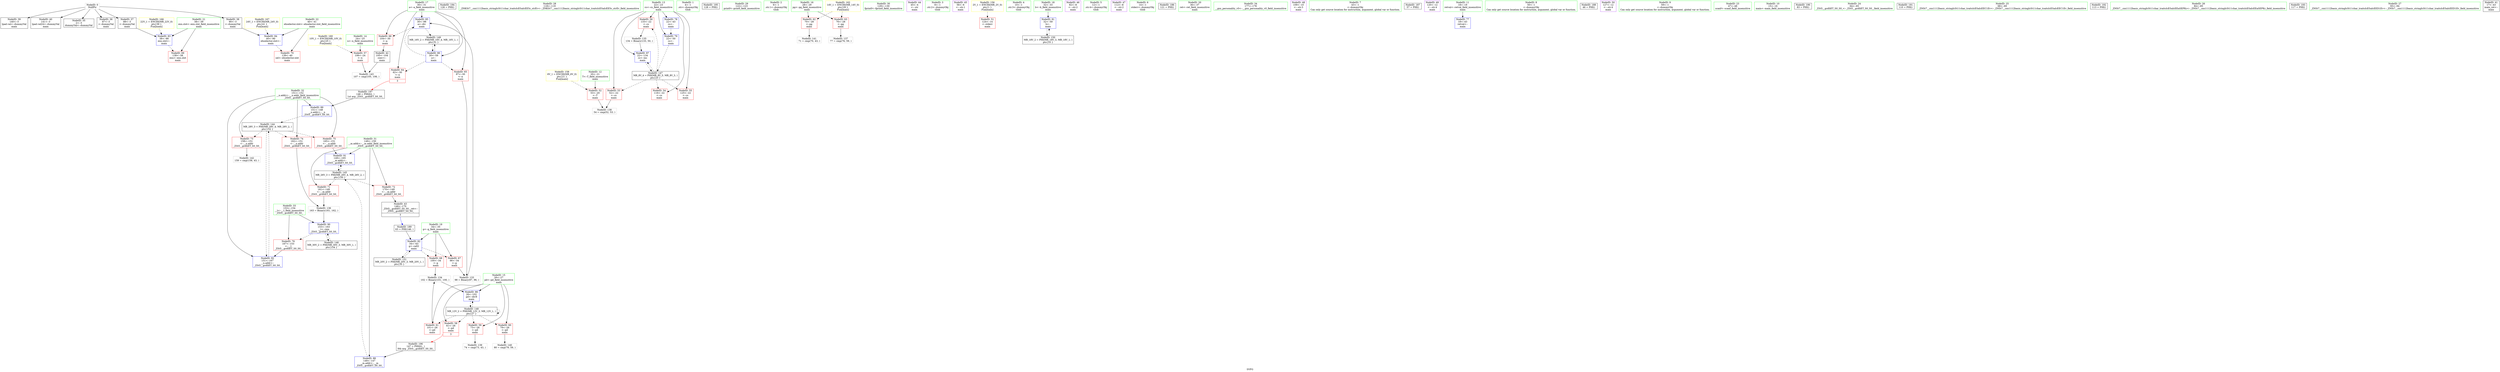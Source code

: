 digraph "SVFG" {
	label="SVFG";

	Node0x55d038a1cd20 [shape=record,color=grey,label="{NodeID: 0\nNullPtr}"];
	Node0x55d038a1cd20 -> Node0x55d038a33470[style=solid];
	Node0x55d038a1cd20 -> Node0x55d038a33570[style=solid];
	Node0x55d038a1cd20 -> Node0x55d038a33640[style=solid];
	Node0x55d038a1cd20 -> Node0x55d038a33710[style=solid];
	Node0x55d038a1cd20 -> Node0x55d038a337e0[style=solid];
	Node0x55d038a1cd20 -> Node0x55d038a338b0[style=solid];
	Node0x55d038a322b0 [shape=record,color=green,label="{NodeID: 14\n24\<--25\nn\<--n_field_insensitive\nmain\n}"];
	Node0x55d038a322b0 -> Node0x55d038a356a0[style=solid];
	Node0x55d038a4e1e0 [shape=record,color=black,label="{NodeID: 194\n126 = PHI()\n}"];
	Node0x55d038a32e00 [shape=record,color=green,label="{NodeID: 28\n118\<--119\n_ZNKSt7__cxx1112basic_stringIcSt11char_traitsIcESaIcEE5c_strEv\<--_ZNKSt7__cxx1112basic_stringIcSt11char_traitsIcESaIcEE5c_strEv_field_insensitive\n}"];
	Node0x55d038a33a50 [shape=record,color=black,label="{NodeID: 42\n105\<--104\nconv\<--\nmain\n}"];
	Node0x55d038a33a50 -> Node0x55d038a34c00[style=solid];
	Node0x55d038a3a770 [shape=record,color=grey,label="{NodeID: 139\n74 = cmp(73, 43, )\n}"];
	Node0x55d038a355d0 [shape=record,color=red,label="{NodeID: 56\n133\<--22\n\<--cs\nmain\n}"];
	Node0x55d038a355d0 -> Node0x55d038a3a170[style=solid];
	Node0x55d038a36130 [shape=record,color=red,label="{NodeID: 70\n139\<--40\nsel\<--ehselector.slot\nmain\n}"];
	Node0x55d038a449a0 [shape=record,color=yellow,style=double,label="{NodeID: 167\n24V_1 = ENCHI(MR_24V_0)\npts\{41 \}\nFun[main]}"];
	Node0x55d038a449a0 -> Node0x55d038a36c90[style=dashed];
	Node0x55d038a36c90 [shape=record,color=blue,label="{NodeID: 84\n40\<--90\nehselector.slot\<--\nmain\n}"];
	Node0x55d038a36c90 -> Node0x55d038a36130[style=dashed];
	Node0x55d038a1bcb0 [shape=record,color=green,label="{NodeID: 1\n4\<--1\n.str\<--dummyObj\nGlob }"];
	Node0x55d038a32340 [shape=record,color=green,label="{NodeID: 15\n26\<--27\npd\<--pd_field_insensitive\nmain\n}"];
	Node0x55d038a32340 -> Node0x55d038a35770[style=solid];
	Node0x55d038a32340 -> Node0x55d038a35840[style=solid];
	Node0x55d038a32340 -> Node0x55d038a35910[style=solid];
	Node0x55d038a32340 -> Node0x55d038a359e0[style=solid];
	Node0x55d038a32340 -> Node0x55d038a36e30[style=solid];
	Node0x55d038a4e2e0 [shape=record,color=black,label="{NodeID: 195\n128 = PHI()\n}"];
	Node0x55d038a32f00 [shape=record,color=green,label="{NodeID: 29\n122\<--123\nprintf\<--printf_field_insensitive\n}"];
	Node0x55d038a33b20 [shape=record,color=black,label="{NodeID: 43\n146\<--170\n_ZSt5__gcdIiET_S0_S0__ret\<--\n_ZSt5__gcdIiET_S0_S0_\n|{<s0>3}}"];
	Node0x55d038a33b20:s0 -> Node0x55d038a4dc80[style=solid,color=blue];
	Node0x55d038a34780 [shape=record,color=grey,label="{NodeID: 140\n80 = cmp(79, 59, )\n}"];
	Node0x55d038a356a0 [shape=record,color=red,label="{NodeID: 57\n106\<--24\n\<--n\nmain\n}"];
	Node0x55d038a356a0 -> Node0x55d038a34c00[style=solid];
	Node0x55d038a36200 [shape=record,color=red,label="{NodeID: 71\n161\<--149\n\<--__m.addr\n_ZSt5__gcdIiET_S0_S0_\n}"];
	Node0x55d038a36200 -> Node0x55d038a3a2f0[style=solid];
	Node0x55d038a36d60 [shape=record,color=blue,label="{NodeID: 85\n30\<--98\na\<--div\nmain\n}"];
	Node0x55d038a36d60 -> Node0x55d038a35df0[style=dashed];
	Node0x55d038a36d60 -> Node0x55d038a412c0[style=dashed];
	Node0x55d038a1bd40 [shape=record,color=green,label="{NodeID: 2\n6\<--1\n.str.1\<--dummyObj\nGlob }"];
	Node0x55d038a323d0 [shape=record,color=green,label="{NodeID: 16\n28\<--29\npg\<--pg_field_insensitive\nmain\n}"];
	Node0x55d038a323d0 -> Node0x55d038a35ab0[style=solid];
	Node0x55d038a323d0 -> Node0x55d038a35b80[style=solid];
	Node0x55d038a4e3b0 [shape=record,color=black,label="{NodeID: 196\n147 = PHI(61, )\n0th arg _ZSt5__gcdIiET_S0_S0_ }"];
	Node0x55d038a4e3b0 -> Node0x55d038a36fd0[style=solid];
	Node0x55d038a33000 [shape=record,color=green,label="{NodeID: 30\n129\<--130\nfprintf\<--fprintf_field_insensitive\n}"];
	Node0x55d038a33bf0 [shape=record,color=purple,label="{NodeID: 44\n45\<--4\n\<--.str\nmain\n}"];
	Node0x55d038a34900 [shape=record,color=grey,label="{NodeID: 141\n71 = cmp(70, 43, )\n}"];
	Node0x55d038a35770 [shape=record,color=red,label="{NodeID: 58\n61\<--26\n\<--pd\nmain\n|{<s0>3}}"];
	Node0x55d038a35770:s0 -> Node0x55d038a4e3b0[style=solid,color=red];
	Node0x55d038a362d0 [shape=record,color=red,label="{NodeID: 72\n170\<--149\n\<--__m.addr\n_ZSt5__gcdIiET_S0_S0_\n}"];
	Node0x55d038a362d0 -> Node0x55d038a33b20[style=solid];
	Node0x55d038a36e30 [shape=record,color=blue,label="{NodeID: 86\n26\<--102\npd\<--div9\nmain\n}"];
	Node0x55d038a36e30 -> Node0x55d038a40dc0[style=dashed];
	Node0x55d038a1bdd0 [shape=record,color=green,label="{NodeID: 3\n8\<--1\n.str.2\<--dummyObj\nGlob }"];
	Node0x55d038a32460 [shape=record,color=green,label="{NodeID: 17\n30\<--31\na\<--a_field_insensitive\nmain\n}"];
	Node0x55d038a32460 -> Node0x55d038a35c50[style=solid];
	Node0x55d038a32460 -> Node0x55d038a35d20[style=solid];
	Node0x55d038a32460 -> Node0x55d038a35df0[style=solid];
	Node0x55d038a32460 -> Node0x55d038a36950[style=solid];
	Node0x55d038a32460 -> Node0x55d038a36d60[style=solid];
	Node0x55d038a4e570 [shape=record,color=black,label="{NodeID: 197\n148 = PHI(62, )\n1st arg _ZSt5__gcdIiET_S0_S0_ }"];
	Node0x55d038a4e570 -> Node0x55d038a370a0[style=solid];
	Node0x55d038a33100 [shape=record,color=green,label="{NodeID: 31\n149\<--150\n__m.addr\<--__m.addr_field_insensitive\n_ZSt5__gcdIiET_S0_S0_\n}"];
	Node0x55d038a33100 -> Node0x55d038a36200[style=solid];
	Node0x55d038a33100 -> Node0x55d038a362d0[style=solid];
	Node0x55d038a33100 -> Node0x55d038a36fd0[style=solid];
	Node0x55d038a33100 -> Node0x55d038a37240[style=solid];
	Node0x55d038a33cc0 [shape=record,color=purple,label="{NodeID: 45\n56\<--6\n\<--.str.1\nmain\n}"];
	Node0x55d038a34a80 [shape=record,color=grey,label="{NodeID: 142\n159 = cmp(158, 43, )\n}"];
	Node0x55d038a35840 [shape=record,color=red,label="{NodeID: 59\n73\<--26\n\<--pd\nmain\n}"];
	Node0x55d038a35840 -> Node0x55d038a3a770[style=solid];
	Node0x55d038a435c0 [shape=record,color=yellow,style=double,label="{NodeID: 156\n2V_1 = ENCHI(MR_2V_0)\npts\{1 \}\nFun[main]}"];
	Node0x55d038a435c0 -> Node0x55d038a351c0[style=dashed];
	Node0x55d038a363a0 [shape=record,color=red,label="{NodeID: 73\n158\<--151\n\<--__n.addr\n_ZSt5__gcdIiET_S0_S0_\n}"];
	Node0x55d038a363a0 -> Node0x55d038a34a80[style=solid];
	Node0x55d038a36f00 [shape=record,color=blue,label="{NodeID: 87\n22\<--134\ncs\<--inc\nmain\n}"];
	Node0x55d038a36f00 -> Node0x55d038a408c0[style=dashed];
	Node0x55d038a31d10 [shape=record,color=green,label="{NodeID: 4\n10\<--1\n.str.3\<--dummyObj\nGlob }"];
	Node0x55d038a324f0 [shape=record,color=green,label="{NodeID: 18\n32\<--33\nb\<--b_field_insensitive\nmain\n}"];
	Node0x55d038a324f0 -> Node0x55d038a36a20[style=solid];
	Node0x55d038a331d0 [shape=record,color=green,label="{NodeID: 32\n151\<--152\n__n.addr\<--__n.addr_field_insensitive\n_ZSt5__gcdIiET_S0_S0_\n}"];
	Node0x55d038a331d0 -> Node0x55d038a363a0[style=solid];
	Node0x55d038a331d0 -> Node0x55d038a36470[style=solid];
	Node0x55d038a331d0 -> Node0x55d038a36540[style=solid];
	Node0x55d038a331d0 -> Node0x55d038a370a0[style=solid];
	Node0x55d038a331d0 -> Node0x55d038a37310[style=solid];
	Node0x55d038a33d90 [shape=record,color=purple,label="{NodeID: 46\n82\<--8\n\<--.str.2\nmain\n}"];
	Node0x55d038a34c00 [shape=record,color=grey,label="{NodeID: 143\n107 = cmp(105, 106, )\n}"];
	Node0x55d038a35910 [shape=record,color=red,label="{NodeID: 60\n79\<--26\n\<--pd\nmain\n}"];
	Node0x55d038a35910 -> Node0x55d038a34780[style=solid];
	Node0x55d038a36470 [shape=record,color=red,label="{NodeID: 74\n162\<--151\n\<--__n.addr\n_ZSt5__gcdIiET_S0_S0_\n}"];
	Node0x55d038a36470 -> Node0x55d038a3a2f0[style=solid];
	Node0x55d038a36fd0 [shape=record,color=blue,label="{NodeID: 88\n149\<--147\n__m.addr\<--__m\n_ZSt5__gcdIiET_S0_S0_\n}"];
	Node0x55d038a36fd0 -> Node0x55d038a3fec0[style=dashed];
	Node0x55d038a31da0 [shape=record,color=green,label="{NodeID: 5\n12\<--1\n.str.4\<--dummyObj\nGlob }"];
	Node0x55d038a325c0 [shape=record,color=green,label="{NodeID: 19\n34\<--35\ng\<--g_field_insensitive\nmain\n}"];
	Node0x55d038a325c0 -> Node0x55d038a35ec0[style=solid];
	Node0x55d038a325c0 -> Node0x55d038a35f90[style=solid];
	Node0x55d038a325c0 -> Node0x55d038a36af0[style=solid];
	Node0x55d038a332a0 [shape=record,color=green,label="{NodeID: 33\n153\<--154\n__t\<--__t_field_insensitive\n_ZSt5__gcdIiET_S0_S0_\n}"];
	Node0x55d038a332a0 -> Node0x55d038a36610[style=solid];
	Node0x55d038a332a0 -> Node0x55d038a37170[style=solid];
	Node0x55d038a33e60 [shape=record,color=purple,label="{NodeID: 47\n112\<--8\n\<--.str.2\nmain\n}"];
	Node0x55d038a3f9c0 [shape=record,color=black,label="{NodeID: 144\nMR_28V_3 = PHI(MR_28V_4, MR_28V_2, )\npts\{152 \}\n}"];
	Node0x55d038a3f9c0 -> Node0x55d038a363a0[style=dashed];
	Node0x55d038a3f9c0 -> Node0x55d038a36470[style=dashed];
	Node0x55d038a3f9c0 -> Node0x55d038a36540[style=dashed];
	Node0x55d038a3f9c0 -> Node0x55d038a37310[style=dashed];
	Node0x55d038a359e0 [shape=record,color=red,label="{NodeID: 61\n101\<--26\n\<--pd\nmain\n}"];
	Node0x55d038a359e0 -> Node0x55d038a39ff0[style=solid];
	Node0x55d038a441c0 [shape=record,color=yellow,style=double,label="{NodeID: 158\n6V_1 = ENCHI(MR_6V_0)\npts\{21 \}\nFun[main]}"];
	Node0x55d038a441c0 -> Node0x55d038a35290[style=dashed];
	Node0x55d038a36540 [shape=record,color=red,label="{NodeID: 75\n165\<--151\n\<--__n.addr\n_ZSt5__gcdIiET_S0_S0_\n}"];
	Node0x55d038a36540 -> Node0x55d038a37240[style=solid];
	Node0x55d038a370a0 [shape=record,color=blue,label="{NodeID: 89\n151\<--148\n__n.addr\<--__n\n_ZSt5__gcdIiET_S0_S0_\n}"];
	Node0x55d038a370a0 -> Node0x55d038a3f9c0[style=dashed];
	Node0x55d038a31e30 [shape=record,color=green,label="{NodeID: 6\n14\<--1\nstderr\<--dummyObj\nGlob }"];
	Node0x55d038a4d980 [shape=record,color=black,label="{NodeID: 186\n121 = PHI()\n}"];
	Node0x55d038a32690 [shape=record,color=green,label="{NodeID: 20\n36\<--37\nret\<--ret_field_insensitive\nmain\n}"];
	Node0x55d038a33370 [shape=record,color=green,label="{NodeID: 34\n177\<--178\n__gxx_personality_v0\<--__gxx_personality_v0_field_insensitive\n}"];
	Node0x55d038a34f50 [shape=record,color=purple,label="{NodeID: 48\n109\<--10\n\<--.str.3\nmain\n}"];
	Node0x55d038a3fec0 [shape=record,color=black,label="{NodeID: 145\nMR_26V_3 = PHI(MR_26V_4, MR_26V_2, )\npts\{150 \}\n}"];
	Node0x55d038a3fec0 -> Node0x55d038a36200[style=dashed];
	Node0x55d038a3fec0 -> Node0x55d038a362d0[style=dashed];
	Node0x55d038a3fec0 -> Node0x55d038a37240[style=dashed];
	Node0x55d038a35ab0 [shape=record,color=red,label="{NodeID: 62\n70\<--28\n\<--pg\nmain\n}"];
	Node0x55d038a35ab0 -> Node0x55d038a34900[style=solid];
	Node0x55d038a36610 [shape=record,color=red,label="{NodeID: 76\n167\<--153\n\<--__t\n_ZSt5__gcdIiET_S0_S0_\n}"];
	Node0x55d038a36610 -> Node0x55d038a37310[style=solid];
	Node0x55d038a37170 [shape=record,color=blue,label="{NodeID: 90\n153\<--163\n__t\<--rem\n_ZSt5__gcdIiET_S0_S0_\n}"];
	Node0x55d038a37170 -> Node0x55d038a36610[style=dashed];
	Node0x55d038a37170 -> Node0x55d038a403c0[style=dashed];
	Node0x55d038a31ec0 [shape=record,color=green,label="{NodeID: 7\n43\<--1\n\<--dummyObj\nCan only get source location for instruction, argument, global var or function.}"];
	Node0x55d038a4da80 [shape=record,color=black,label="{NodeID: 187\n57 = PHI()\n}"];
	Node0x55d038a32760 [shape=record,color=green,label="{NodeID: 21\n38\<--39\nexn.slot\<--exn.slot_field_insensitive\nmain\n}"];
	Node0x55d038a32760 -> Node0x55d038a36060[style=solid];
	Node0x55d038a32760 -> Node0x55d038a36bc0[style=solid];
	Node0x55d038a33470 [shape=record,color=black,label="{NodeID: 35\n2\<--3\ndummyVal\<--dummyVal\n}"];
	Node0x55d038a35020 [shape=record,color=purple,label="{NodeID: 49\n120\<--12\n\<--.str.4\nmain\n}"];
	Node0x55d038a403c0 [shape=record,color=black,label="{NodeID: 146\nMR_30V_2 = PHI(MR_30V_3, MR_30V_1, )\npts\{154 \}\n}"];
	Node0x55d038a403c0 -> Node0x55d038a37170[style=dashed];
	Node0x55d038a35b80 [shape=record,color=red,label="{NodeID: 63\n76\<--28\n\<--pg\nmain\n}"];
	Node0x55d038a35b80 -> Node0x55d038a3a470[style=solid];
	Node0x55d038a44380 [shape=record,color=yellow,style=double,label="{NodeID: 160\n10V_1 = ENCHI(MR_10V_0)\npts\{25 \}\nFun[main]}"];
	Node0x55d038a44380 -> Node0x55d038a356a0[style=dashed];
	Node0x55d038a366e0 [shape=record,color=blue,label="{NodeID: 77\n18\<--43\nretval\<--\nmain\n}"];
	Node0x55d038a37240 [shape=record,color=blue,label="{NodeID: 91\n149\<--165\n__m.addr\<--\n_ZSt5__gcdIiET_S0_S0_\n}"];
	Node0x55d038a37240 -> Node0x55d038a3fec0[style=dashed];
	Node0x55d038a31f50 [shape=record,color=green,label="{NodeID: 8\n50\<--1\n\<--dummyObj\nCan only get source location for instruction, argument, global var or function.}"];
	Node0x55d038a4db80 [shape=record,color=black,label="{NodeID: 188\n46 = PHI()\n}"];
	Node0x55d038a32830 [shape=record,color=green,label="{NodeID: 22\n40\<--41\nehselector.slot\<--ehselector.slot_field_insensitive\nmain\n}"];
	Node0x55d038a32830 -> Node0x55d038a36130[style=solid];
	Node0x55d038a32830 -> Node0x55d038a36c90[style=solid];
	Node0x55d038a33570 [shape=record,color=black,label="{NodeID: 36\n87\<--3\n\<--dummyVal\nmain\n}"];
	Node0x55d038a39e70 [shape=record,color=grey,label="{NodeID: 133\n98 = Binary(97, 96, )\n}"];
	Node0x55d038a39e70 -> Node0x55d038a36d60[style=solid];
	Node0x55d038a350f0 [shape=record,color=purple,label="{NodeID: 50\n127\<--12\n\<--.str.4\nmain\n}"];
	Node0x55d038a408c0 [shape=record,color=black,label="{NodeID: 147\nMR_8V_4 = PHI(MR_8V_5, MR_8V_3, )\npts\{23 \}\n}"];
	Node0x55d038a408c0 -> Node0x55d038a35360[style=dashed];
	Node0x55d038a408c0 -> Node0x55d038a35430[style=dashed];
	Node0x55d038a408c0 -> Node0x55d038a35500[style=dashed];
	Node0x55d038a408c0 -> Node0x55d038a355d0[style=dashed];
	Node0x55d038a408c0 -> Node0x55d038a36f00[style=dashed];
	Node0x55d038a35c50 [shape=record,color=red,label="{NodeID: 64\n62\<--30\n\<--a\nmain\n|{<s0>3}}"];
	Node0x55d038a35c50:s0 -> Node0x55d038a4e570[style=solid,color=red];
	Node0x55d038a367b0 [shape=record,color=blue,label="{NodeID: 78\n22\<--43\ncs\<--\nmain\n}"];
	Node0x55d038a367b0 -> Node0x55d038a36880[style=dashed];
	Node0x55d038a37310 [shape=record,color=blue,label="{NodeID: 92\n151\<--167\n__n.addr\<--\n_ZSt5__gcdIiET_S0_S0_\n}"];
	Node0x55d038a37310 -> Node0x55d038a3f9c0[style=dashed];
	Node0x55d038a31fe0 [shape=record,color=green,label="{NodeID: 9\n59\<--1\n\<--dummyObj\nCan only get source location for instruction, argument, global var or function.}"];
	Node0x55d038a4dc80 [shape=record,color=black,label="{NodeID: 189\n63 = PHI(146, )\n}"];
	Node0x55d038a4dc80 -> Node0x55d038a36af0[style=solid];
	Node0x55d038a32900 [shape=record,color=green,label="{NodeID: 23\n47\<--48\nscanf\<--scanf_field_insensitive\n}"];
	Node0x55d038a33640 [shape=record,color=black,label="{NodeID: 37\n88\<--3\n\<--dummyVal\nmain\n}"];
	Node0x55d038a33640 -> Node0x55d038a36bc0[style=solid];
	Node0x55d038a39ff0 [shape=record,color=grey,label="{NodeID: 134\n102 = Binary(101, 100, )\n}"];
	Node0x55d038a39ff0 -> Node0x55d038a36e30[style=solid];
	Node0x55d038a351c0 [shape=record,color=red,label="{NodeID: 51\n124\<--14\n\<--stderr\nmain\n}"];
	Node0x55d038a40dc0 [shape=record,color=black,label="{NodeID: 148\nMR_12V_2 = PHI(MR_12V_3, MR_12V_1, )\npts\{27 \}\n}"];
	Node0x55d038a40dc0 -> Node0x55d038a35770[style=dashed];
	Node0x55d038a40dc0 -> Node0x55d038a35840[style=dashed];
	Node0x55d038a40dc0 -> Node0x55d038a35910[style=dashed];
	Node0x55d038a40dc0 -> Node0x55d038a359e0[style=dashed];
	Node0x55d038a40dc0 -> Node0x55d038a36e30[style=dashed];
	Node0x55d038a40dc0 -> Node0x55d038a40dc0[style=dashed];
	Node0x55d038a35d20 [shape=record,color=red,label="{NodeID: 65\n97\<--30\n\<--a\nmain\n}"];
	Node0x55d038a35d20 -> Node0x55d038a39e70[style=solid];
	Node0x55d038a44540 [shape=record,color=yellow,style=double,label="{NodeID: 162\n14V_1 = ENCHI(MR_14V_0)\npts\{29 \}\nFun[main]}"];
	Node0x55d038a44540 -> Node0x55d038a35ab0[style=dashed];
	Node0x55d038a44540 -> Node0x55d038a35b80[style=dashed];
	Node0x55d038a36880 [shape=record,color=blue,label="{NodeID: 79\n22\<--50\ncs\<--\nmain\n}"];
	Node0x55d038a36880 -> Node0x55d038a408c0[style=dashed];
	Node0x55d038a32070 [shape=record,color=green,label="{NodeID: 10\n15\<--16\nmain\<--main_field_insensitive\n}"];
	Node0x55d038a4de70 [shape=record,color=black,label="{NodeID: 190\n83 = PHI()\n}"];
	Node0x55d038a32a00 [shape=record,color=green,label="{NodeID: 24\n64\<--65\n_ZSt5__gcdIiET_S0_S0_\<--_ZSt5__gcdIiET_S0_S0__field_insensitive\n}"];
	Node0x55d038a33710 [shape=record,color=black,label="{NodeID: 38\n90\<--3\n\<--dummyVal\nmain\n}"];
	Node0x55d038a33710 -> Node0x55d038a36c90[style=solid];
	Node0x55d038a3a170 [shape=record,color=grey,label="{NodeID: 135\n134 = Binary(133, 50, )\n}"];
	Node0x55d038a3a170 -> Node0x55d038a36f00[style=solid];
	Node0x55d038a35290 [shape=record,color=red,label="{NodeID: 52\n53\<--20\n\<--T\nmain\n}"];
	Node0x55d038a35290 -> Node0x55d038a3a5f0[style=solid];
	Node0x55d038a412c0 [shape=record,color=black,label="{NodeID: 149\nMR_16V_2 = PHI(MR_16V_4, MR_16V_1, )\npts\{31 \}\n}"];
	Node0x55d038a412c0 -> Node0x55d038a36950[style=dashed];
	Node0x55d038a35df0 [shape=record,color=red,label="{NodeID: 66\n104\<--30\n\<--a\nmain\n}"];
	Node0x55d038a35df0 -> Node0x55d038a33a50[style=solid];
	Node0x55d038a36950 [shape=record,color=blue,label="{NodeID: 80\n30\<--59\na\<--\nmain\n}"];
	Node0x55d038a36950 -> Node0x55d038a35c50[style=dashed];
	Node0x55d038a36950 -> Node0x55d038a35d20[style=dashed];
	Node0x55d038a36950 -> Node0x55d038a36d60[style=dashed];
	Node0x55d038a36950 -> Node0x55d038a412c0[style=dashed];
	Node0x55d038a32100 [shape=record,color=green,label="{NodeID: 11\n18\<--19\nretval\<--retval_field_insensitive\nmain\n}"];
	Node0x55d038a32100 -> Node0x55d038a366e0[style=solid];
	Node0x55d038a4df40 [shape=record,color=black,label="{NodeID: 191\n110 = PHI()\n}"];
	Node0x55d038a32b00 [shape=record,color=green,label="{NodeID: 25\n68\<--69\n_ZNSt7__cxx1112basic_stringIcSt11char_traitsIcESaIcEEC1Ev\<--_ZNSt7__cxx1112basic_stringIcSt11char_traitsIcESaIcEEC1Ev_field_insensitive\n}"];
	Node0x55d038a337e0 [shape=record,color=black,label="{NodeID: 39\n140\<--3\nlpad.val\<--dummyVal\nmain\n}"];
	Node0x55d038a3a2f0 [shape=record,color=grey,label="{NodeID: 136\n163 = Binary(161, 162, )\n}"];
	Node0x55d038a3a2f0 -> Node0x55d038a37170[style=solid];
	Node0x55d038a35360 [shape=record,color=red,label="{NodeID: 53\n52\<--22\n\<--cs\nmain\n}"];
	Node0x55d038a35360 -> Node0x55d038a3a5f0[style=solid];
	Node0x55d038a417c0 [shape=record,color=black,label="{NodeID: 150\nMR_18V_2 = PHI(MR_18V_3, MR_18V_1, )\npts\{33 \}\n}"];
	Node0x55d038a417c0 -> Node0x55d038a36a20[style=dashed];
	Node0x55d038a35ec0 [shape=record,color=red,label="{NodeID: 67\n96\<--34\n\<--g\nmain\n}"];
	Node0x55d038a35ec0 -> Node0x55d038a39e70[style=solid];
	Node0x55d038a36a20 [shape=record,color=blue,label="{NodeID: 81\n32\<--59\nb\<--\nmain\n}"];
	Node0x55d038a36a20 -> Node0x55d038a417c0[style=dashed];
	Node0x55d038a32190 [shape=record,color=green,label="{NodeID: 12\n20\<--21\nT\<--T_field_insensitive\nmain\n}"];
	Node0x55d038a32190 -> Node0x55d038a35290[style=solid];
	Node0x55d038a4e010 [shape=record,color=black,label="{NodeID: 192\n113 = PHI()\n}"];
	Node0x55d038a32c00 [shape=record,color=green,label="{NodeID: 26\n84\<--85\n_ZNSt7__cxx1112basic_stringIcSt11char_traitsIcESaIcEEaSEPKc\<--_ZNSt7__cxx1112basic_stringIcSt11char_traitsIcESaIcEEaSEPKc_field_insensitive\n}"];
	Node0x55d038a338b0 [shape=record,color=black,label="{NodeID: 40\n141\<--3\nlpad.val24\<--dummyVal\nmain\n}"];
	Node0x55d038a3a470 [shape=record,color=grey,label="{NodeID: 137\n77 = cmp(76, 59, )\n}"];
	Node0x55d038a35430 [shape=record,color=red,label="{NodeID: 54\n116\<--22\n\<--cs\nmain\n}"];
	Node0x55d038a41cc0 [shape=record,color=black,label="{NodeID: 151\nMR_20V_2 = PHI(MR_20V_3, MR_20V_1, )\npts\{35 \}\n}"];
	Node0x55d038a41cc0 -> Node0x55d038a36af0[style=dashed];
	Node0x55d038a35f90 [shape=record,color=red,label="{NodeID: 68\n100\<--34\n\<--g\nmain\n}"];
	Node0x55d038a35f90 -> Node0x55d038a39ff0[style=solid];
	Node0x55d038a36af0 [shape=record,color=blue,label="{NodeID: 82\n34\<--63\ng\<--call2\nmain\n}"];
	Node0x55d038a36af0 -> Node0x55d038a35ec0[style=dashed];
	Node0x55d038a36af0 -> Node0x55d038a35f90[style=dashed];
	Node0x55d038a36af0 -> Node0x55d038a41cc0[style=dashed];
	Node0x55d038a32220 [shape=record,color=green,label="{NodeID: 13\n22\<--23\ncs\<--cs_field_insensitive\nmain\n}"];
	Node0x55d038a32220 -> Node0x55d038a35360[style=solid];
	Node0x55d038a32220 -> Node0x55d038a35430[style=solid];
	Node0x55d038a32220 -> Node0x55d038a35500[style=solid];
	Node0x55d038a32220 -> Node0x55d038a355d0[style=solid];
	Node0x55d038a32220 -> Node0x55d038a367b0[style=solid];
	Node0x55d038a32220 -> Node0x55d038a36880[style=solid];
	Node0x55d038a32220 -> Node0x55d038a36f00[style=solid];
	Node0x55d038a4e0e0 [shape=record,color=black,label="{NodeID: 193\n117 = PHI()\n}"];
	Node0x55d038a32d00 [shape=record,color=green,label="{NodeID: 27\n93\<--94\n_ZNSt7__cxx1112basic_stringIcSt11char_traitsIcESaIcEED1Ev\<--_ZNSt7__cxx1112basic_stringIcSt11char_traitsIcESaIcEED1Ev_field_insensitive\n}"];
	Node0x55d038a33980 [shape=record,color=black,label="{NodeID: 41\n17\<--43\nmain_ret\<--\nmain\n}"];
	Node0x55d038a3a5f0 [shape=record,color=grey,label="{NodeID: 138\n54 = cmp(52, 53, )\n}"];
	Node0x55d038a35500 [shape=record,color=red,label="{NodeID: 55\n125\<--22\n\<--cs\nmain\n}"];
	Node0x55d038a36060 [shape=record,color=red,label="{NodeID: 69\n138\<--38\nexn\<--exn.slot\nmain\n}"];
	Node0x55d038a448c0 [shape=record,color=yellow,style=double,label="{NodeID: 166\n22V_1 = ENCHI(MR_22V_0)\npts\{39 \}\nFun[main]}"];
	Node0x55d038a448c0 -> Node0x55d038a36bc0[style=dashed];
	Node0x55d038a36bc0 [shape=record,color=blue,label="{NodeID: 83\n38\<--88\nexn.slot\<--\nmain\n}"];
	Node0x55d038a36bc0 -> Node0x55d038a36060[style=dashed];
}
